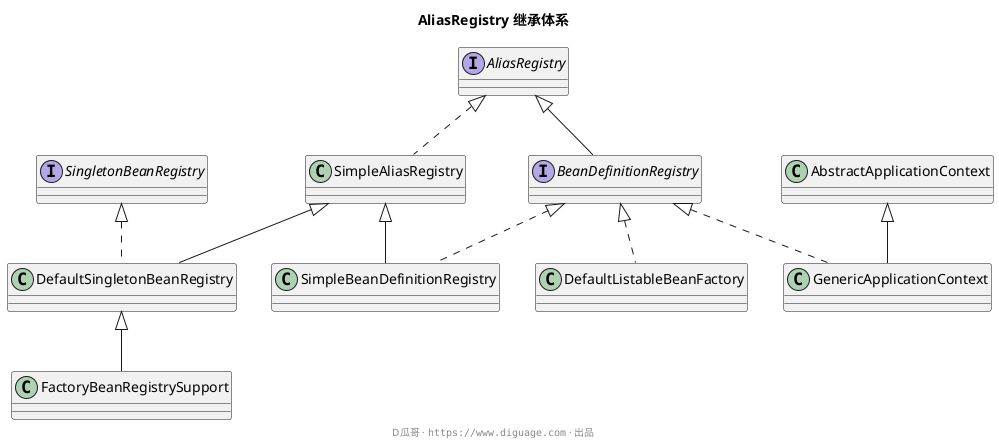 @startuml
title **AliasRegistry 继承体系**
' 删除去不必要的某些类

class SimpleAliasRegistry implements AliasRegistry

interface BeanDefinitionRegistry extends AliasRegistry

class DefaultSingletonBeanRegistry extends SimpleAliasRegistry implements SingletonBeanRegistry

class SimpleBeanDefinitionRegistry extends SimpleAliasRegistry implements BeanDefinitionRegistry

class FactoryBeanRegistrySupport extends DefaultSingletonBeanRegistry

class DefaultListableBeanFactory implements  BeanDefinitionRegistry

class GenericApplicationContext extends AbstractApplicationContext implements BeanDefinitionRegistry


footer D瓜哥 · ""https://www.diguage.com"" · 出品
@enduml
